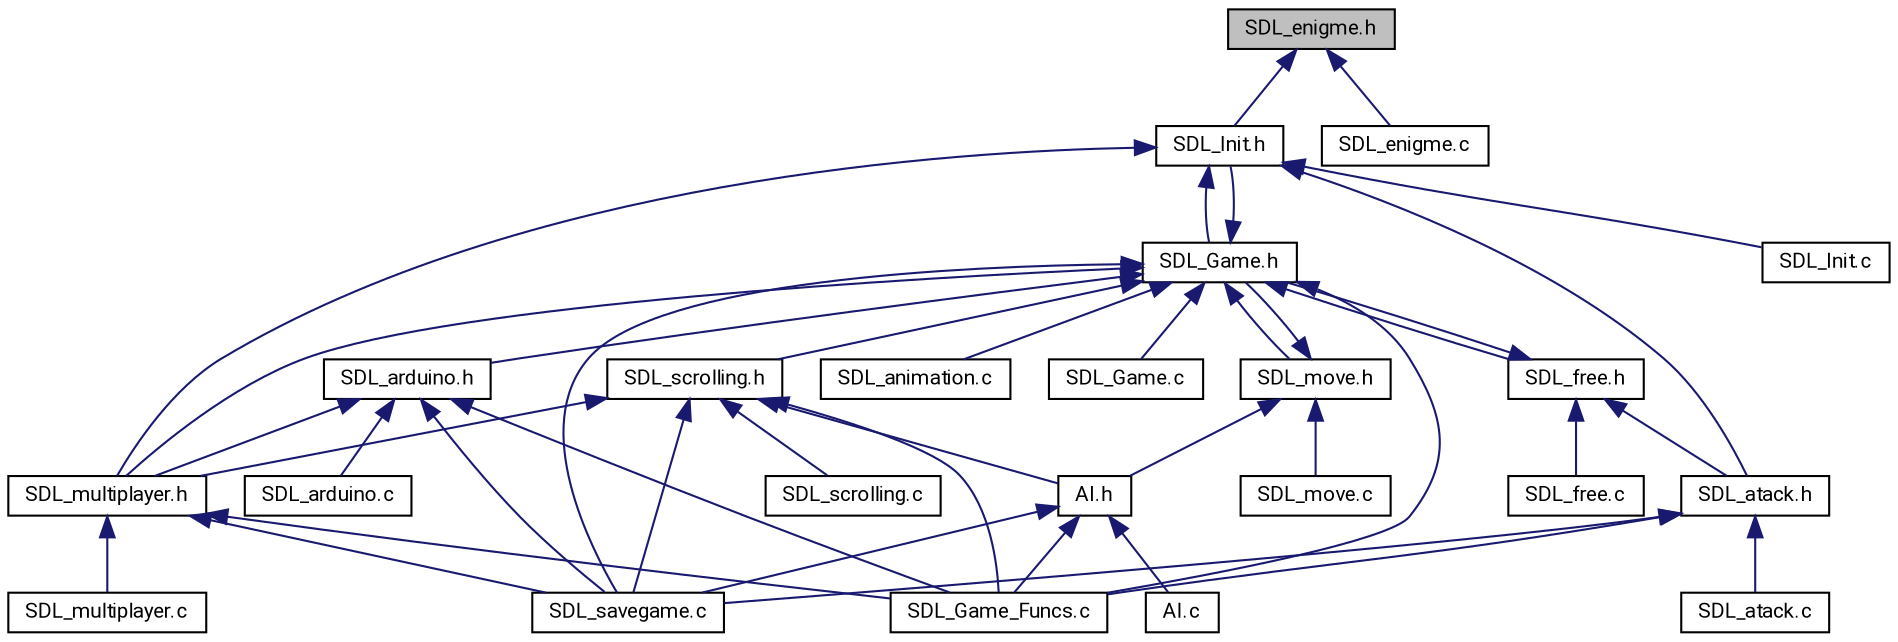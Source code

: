 digraph "SDL_enigme.h"
{
 // LATEX_PDF_SIZE
  edge [fontname="Roboto",fontsize="10",labelfontname="Roboto",labelfontsize="10"];
  node [fontname="Roboto",fontsize="10",shape=record];
  Node6 [label="SDL_enigme.h",height=0.2,width=0.4,color="black", fillcolor="grey75", style="filled", fontcolor="black",tooltip=" "];
  Node6 -> Node7 [dir="back",color="midnightblue",fontsize="10",style="solid",fontname="Roboto"];
  Node7 [label="SDL_Init.h",height=0.2,width=0.4,color="black", fillcolor="white", style="filled",URL="$SDL__Init_8h.html",tooltip=" "];
  Node7 -> Node8 [dir="back",color="midnightblue",fontsize="10",style="solid",fontname="Roboto"];
  Node8 [label="SDL_Game.h",height=0.2,width=0.4,color="black", fillcolor="white", style="filled",URL="$SDL__Game_8h.html",tooltip=" "];
  Node8 -> Node9 [dir="back",color="midnightblue",fontsize="10",style="solid",fontname="Roboto"];
  Node9 [label="SDL_move.h",height=0.2,width=0.4,color="black", fillcolor="white", style="filled",URL="$SDL__move_8h.html",tooltip=" "];
  Node9 -> Node10 [dir="back",color="midnightblue",fontsize="10",style="solid",fontname="Roboto"];
  Node10 [label="AI.h",height=0.2,width=0.4,color="black", fillcolor="white", style="filled",URL="$AI_8h.html",tooltip=" "];
  Node10 -> Node11 [dir="back",color="midnightblue",fontsize="10",style="solid",fontname="Roboto"];
  Node11 [label="AI.c",height=0.2,width=0.4,color="black", fillcolor="white", style="filled",URL="$AI_8c.html",tooltip="Ai libs."];
  Node10 -> Node12 [dir="back",color="midnightblue",fontsize="10",style="solid",fontname="Roboto"];
  Node12 [label="SDL_Game_Funcs.c",height=0.2,width=0.4,color="black", fillcolor="white", style="filled",URL="$SDL__Game__Funcs_8c.html",tooltip=" "];
  Node10 -> Node13 [dir="back",color="midnightblue",fontsize="10",style="solid",fontname="Roboto"];
  Node13 [label="SDL_savegame.c",height=0.2,width=0.4,color="black", fillcolor="white", style="filled",URL="$SDL__savegame_8c.html",tooltip="save game"];
  Node9 -> Node8 [dir="back",color="midnightblue",fontsize="10",style="solid",fontname="Roboto"];
  Node9 -> Node14 [dir="back",color="midnightblue",fontsize="10",style="solid",fontname="Roboto"];
  Node14 [label="SDL_move.c",height=0.2,width=0.4,color="black", fillcolor="white", style="filled",URL="$SDL__move_8c.html",tooltip="moving a character lib"];
  Node8 -> Node15 [dir="back",color="midnightblue",fontsize="10",style="solid",fontname="Roboto"];
  Node15 [label="SDL_free.h",height=0.2,width=0.4,color="black", fillcolor="white", style="filled",URL="$SDL__free_8h.html",tooltip=" "];
  Node15 -> Node8 [dir="back",color="midnightblue",fontsize="10",style="solid",fontname="Roboto"];
  Node15 -> Node16 [dir="back",color="midnightblue",fontsize="10",style="solid",fontname="Roboto"];
  Node16 [label="SDL_atack.h",height=0.2,width=0.4,color="black", fillcolor="white", style="filled",URL="$SDL__atack_8h.html",tooltip=" "];
  Node16 -> Node17 [dir="back",color="midnightblue",fontsize="10",style="solid",fontname="Roboto"];
  Node17 [label="SDL_atack.c",height=0.2,width=0.4,color="black", fillcolor="white", style="filled",URL="$SDL__atack_8c.html",tooltip="save game"];
  Node16 -> Node12 [dir="back",color="midnightblue",fontsize="10",style="solid",fontname="Roboto"];
  Node16 -> Node13 [dir="back",color="midnightblue",fontsize="10",style="solid",fontname="Roboto"];
  Node15 -> Node18 [dir="back",color="midnightblue",fontsize="10",style="solid",fontname="Roboto"];
  Node18 [label="SDL_free.c",height=0.2,width=0.4,color="black", fillcolor="white", style="filled",URL="$SDL__free_8c.html",tooltip="free allocation libs"];
  Node8 -> Node7 [dir="back",color="midnightblue",fontsize="10",style="solid",fontname="Roboto"];
  Node8 -> Node19 [dir="back",color="midnightblue",fontsize="10",style="solid",fontname="Roboto"];
  Node19 [label="SDL_scrolling.h",height=0.2,width=0.4,color="black", fillcolor="white", style="filled",URL="$SDL__scrolling_8h.html",tooltip=" "];
  Node19 -> Node10 [dir="back",color="midnightblue",fontsize="10",style="solid",fontname="Roboto"];
  Node19 -> Node12 [dir="back",color="midnightblue",fontsize="10",style="solid",fontname="Roboto"];
  Node19 -> Node20 [dir="back",color="midnightblue",fontsize="10",style="solid",fontname="Roboto"];
  Node20 [label="SDL_multiplayer.h",height=0.2,width=0.4,color="black", fillcolor="white", style="filled",URL="$SDL__multiplayer_8h.html",tooltip=" "];
  Node20 -> Node12 [dir="back",color="midnightblue",fontsize="10",style="solid",fontname="Roboto"];
  Node20 -> Node21 [dir="back",color="midnightblue",fontsize="10",style="solid",fontname="Roboto"];
  Node21 [label="SDL_multiplayer.c",height=0.2,width=0.4,color="black", fillcolor="white", style="filled",URL="$SDL__multiplayer_8c.html",tooltip="Split sceen libs."];
  Node20 -> Node13 [dir="back",color="midnightblue",fontsize="10",style="solid",fontname="Roboto"];
  Node19 -> Node13 [dir="back",color="midnightblue",fontsize="10",style="solid",fontname="Roboto"];
  Node19 -> Node22 [dir="back",color="midnightblue",fontsize="10",style="solid",fontname="Roboto"];
  Node22 [label="SDL_scrolling.c",height=0.2,width=0.4,color="black", fillcolor="white", style="filled",URL="$SDL__scrolling_8c.html",tooltip="scrolling libs"];
  Node8 -> Node23 [dir="back",color="midnightblue",fontsize="10",style="solid",fontname="Roboto"];
  Node23 [label="SDL_animation.c",height=0.2,width=0.4,color="black", fillcolor="white", style="filled",URL="$SDL__animation_8c.html",tooltip=" "];
  Node8 -> Node24 [dir="back",color="midnightblue",fontsize="10",style="solid",fontname="Roboto"];
  Node24 [label="SDL_arduino.h",height=0.2,width=0.4,color="black", fillcolor="white", style="filled",URL="$SDL__arduino_8h.html",tooltip=" "];
  Node24 -> Node25 [dir="back",color="midnightblue",fontsize="10",style="solid",fontname="Roboto"];
  Node25 [label="SDL_arduino.c",height=0.2,width=0.4,color="black", fillcolor="white", style="filled",URL="$SDL__arduino_8c.html",tooltip=" "];
  Node24 -> Node12 [dir="back",color="midnightblue",fontsize="10",style="solid",fontname="Roboto"];
  Node24 -> Node20 [dir="back",color="midnightblue",fontsize="10",style="solid",fontname="Roboto"];
  Node24 -> Node13 [dir="back",color="midnightblue",fontsize="10",style="solid",fontname="Roboto"];
  Node8 -> Node26 [dir="back",color="midnightblue",fontsize="10",style="solid",fontname="Roboto"];
  Node26 [label="SDL_Game.c",height=0.2,width=0.4,color="black", fillcolor="white", style="filled",URL="$SDL__Game_8c.html",tooltip="Testing program."];
  Node8 -> Node12 [dir="back",color="midnightblue",fontsize="10",style="solid",fontname="Roboto"];
  Node8 -> Node20 [dir="back",color="midnightblue",fontsize="10",style="solid",fontname="Roboto"];
  Node8 -> Node13 [dir="back",color="midnightblue",fontsize="10",style="solid",fontname="Roboto"];
  Node7 -> Node16 [dir="back",color="midnightblue",fontsize="10",style="solid",fontname="Roboto"];
  Node7 -> Node20 [dir="back",color="midnightblue",fontsize="10",style="solid",fontname="Roboto"];
  Node7 -> Node27 [dir="back",color="midnightblue",fontsize="10",style="solid",fontname="Roboto"];
  Node27 [label="SDL_Init.c",height=0.2,width=0.4,color="black", fillcolor="white", style="filled",URL="$SDL__Init_8c.html",tooltip=" "];
  Node6 -> Node28 [dir="back",color="midnightblue",fontsize="10",style="solid",fontname="Roboto"];
  Node28 [label="SDL_enigme.c",height=0.2,width=0.4,color="black", fillcolor="white", style="filled",URL="$SDL__enigme_8c.html",tooltip=" "];
}
